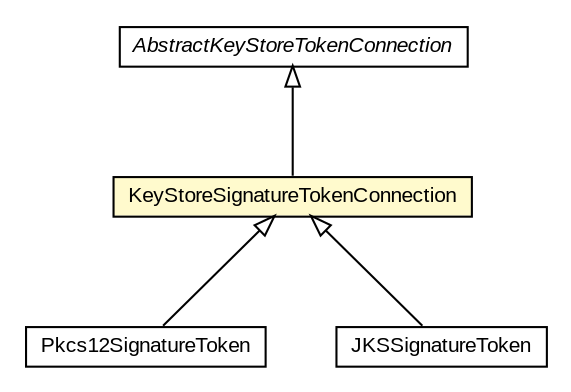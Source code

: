 #!/usr/local/bin/dot
#
# Class diagram 
# Generated by UMLGraph version R5_6-24-gf6e263 (http://www.umlgraph.org/)
#

digraph G {
	edge [fontname="arial",fontsize=10,labelfontname="arial",labelfontsize=10];
	node [fontname="arial",fontsize=10,shape=plaintext];
	nodesep=0.25;
	ranksep=0.5;
	// eu.europa.esig.dss.token.Pkcs12SignatureToken
	c405040 [label=<<table title="eu.europa.esig.dss.token.Pkcs12SignatureToken" border="0" cellborder="1" cellspacing="0" cellpadding="2" port="p" href="./Pkcs12SignatureToken.html">
		<tr><td><table border="0" cellspacing="0" cellpadding="1">
<tr><td align="center" balign="center"> Pkcs12SignatureToken </td></tr>
		</table></td></tr>
		</table>>, URL="./Pkcs12SignatureToken.html", fontname="arial", fontcolor="black", fontsize=10.0];
	// eu.europa.esig.dss.token.KeyStoreSignatureTokenConnection
	c405043 [label=<<table title="eu.europa.esig.dss.token.KeyStoreSignatureTokenConnection" border="0" cellborder="1" cellspacing="0" cellpadding="2" port="p" bgcolor="lemonChiffon" href="./KeyStoreSignatureTokenConnection.html">
		<tr><td><table border="0" cellspacing="0" cellpadding="1">
<tr><td align="center" balign="center"> KeyStoreSignatureTokenConnection </td></tr>
		</table></td></tr>
		</table>>, URL="./KeyStoreSignatureTokenConnection.html", fontname="arial", fontcolor="black", fontsize=10.0];
	// eu.europa.esig.dss.token.JKSSignatureToken
	c405044 [label=<<table title="eu.europa.esig.dss.token.JKSSignatureToken" border="0" cellborder="1" cellspacing="0" cellpadding="2" port="p" href="./JKSSignatureToken.html">
		<tr><td><table border="0" cellspacing="0" cellpadding="1">
<tr><td align="center" balign="center"> JKSSignatureToken </td></tr>
		</table></td></tr>
		</table>>, URL="./JKSSignatureToken.html", fontname="arial", fontcolor="black", fontsize=10.0];
	// eu.europa.esig.dss.token.AbstractKeyStoreTokenConnection
	c405046 [label=<<table title="eu.europa.esig.dss.token.AbstractKeyStoreTokenConnection" border="0" cellborder="1" cellspacing="0" cellpadding="2" port="p" href="./AbstractKeyStoreTokenConnection.html">
		<tr><td><table border="0" cellspacing="0" cellpadding="1">
<tr><td align="center" balign="center"><font face="arial italic"> AbstractKeyStoreTokenConnection </font></td></tr>
		</table></td></tr>
		</table>>, URL="./AbstractKeyStoreTokenConnection.html", fontname="arial", fontcolor="black", fontsize=10.0];
	//eu.europa.esig.dss.token.Pkcs12SignatureToken extends eu.europa.esig.dss.token.KeyStoreSignatureTokenConnection
	c405043:p -> c405040:p [dir=back,arrowtail=empty];
	//eu.europa.esig.dss.token.KeyStoreSignatureTokenConnection extends eu.europa.esig.dss.token.AbstractKeyStoreTokenConnection
	c405046:p -> c405043:p [dir=back,arrowtail=empty];
	//eu.europa.esig.dss.token.JKSSignatureToken extends eu.europa.esig.dss.token.KeyStoreSignatureTokenConnection
	c405043:p -> c405044:p [dir=back,arrowtail=empty];
}


